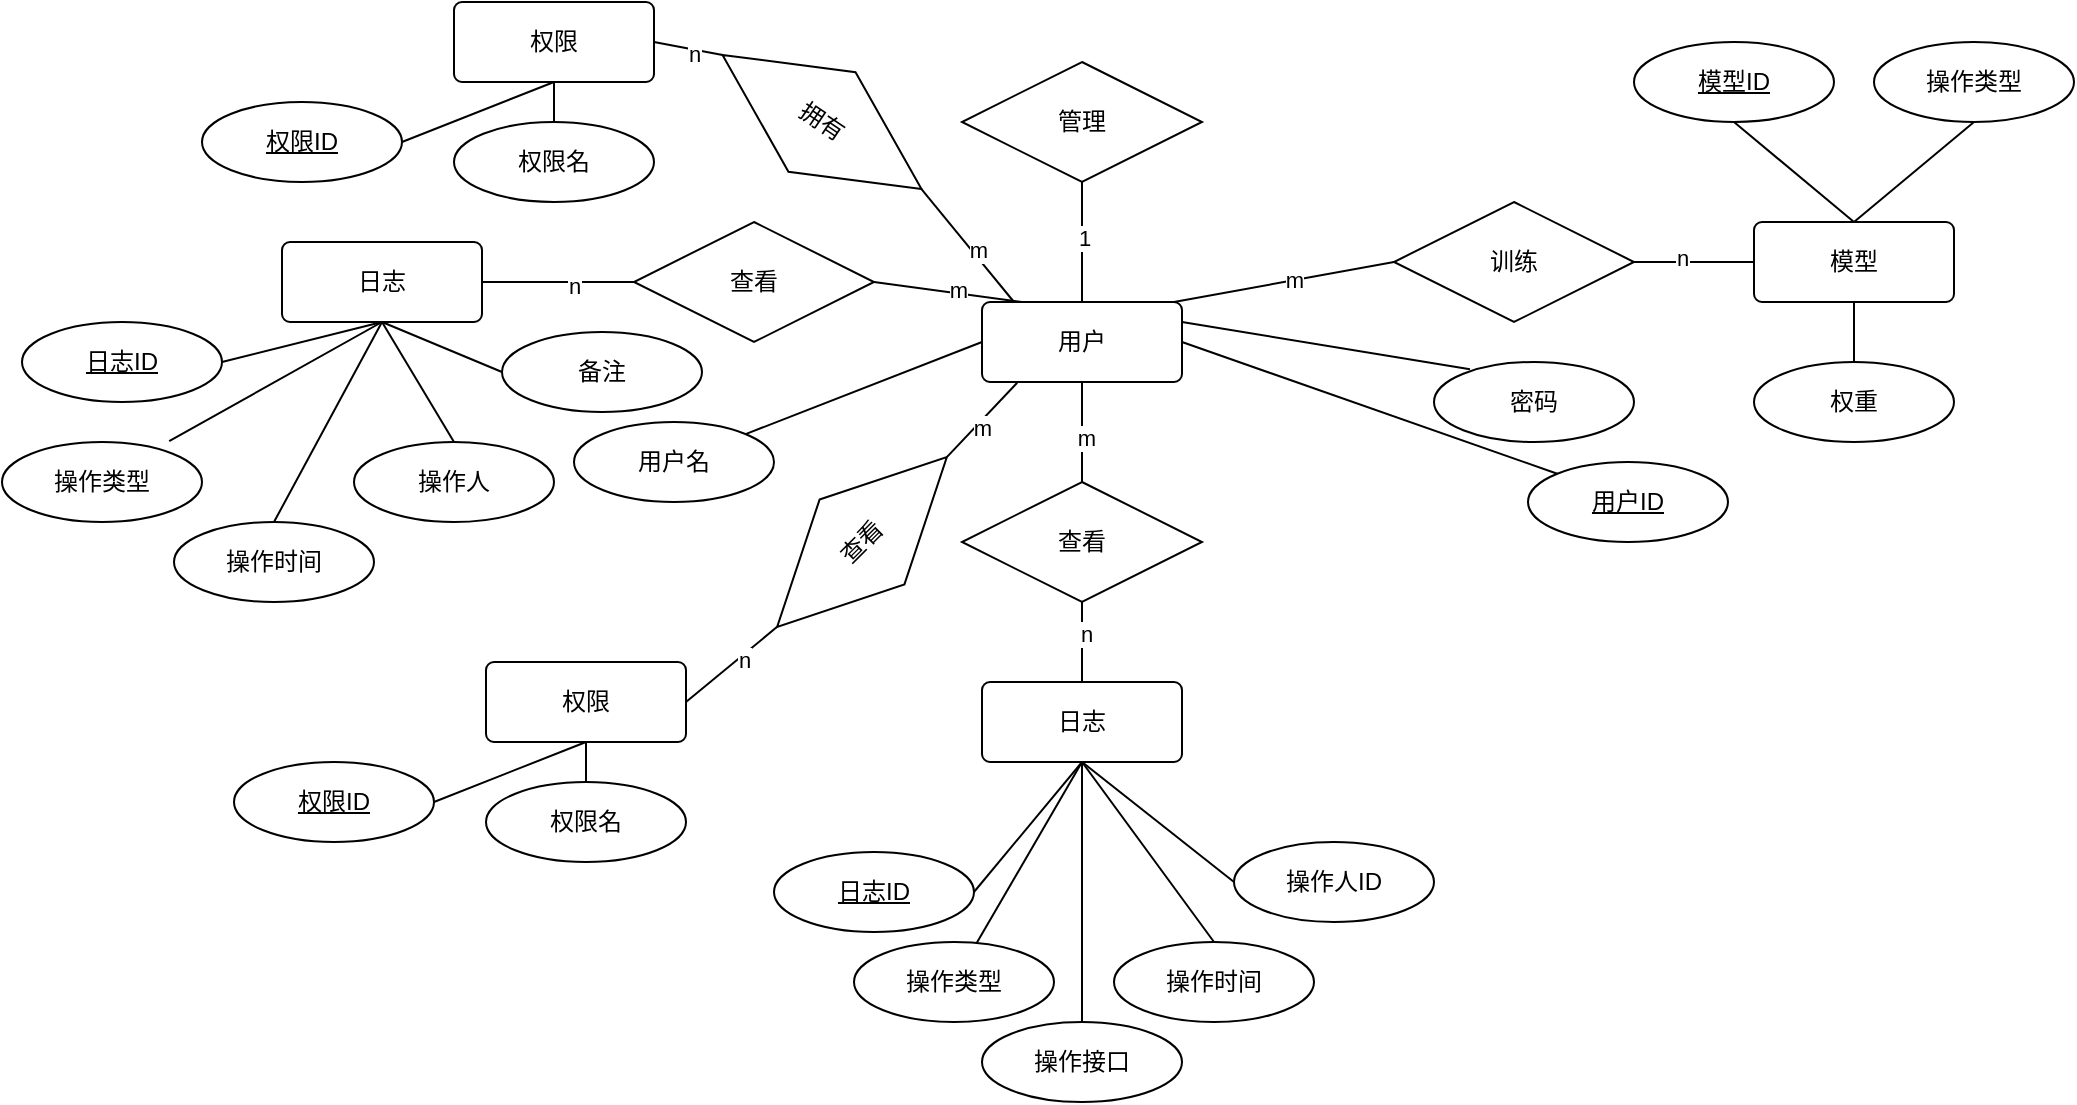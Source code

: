 <mxfile version="24.5.4" type="github">
  <diagram name="Page-1" id="A7MdUU53E3rQHlgcuJL7">
    <mxGraphModel dx="1290" dy="530" grid="1" gridSize="10" guides="1" tooltips="1" connect="1" arrows="1" fold="1" page="1" pageScale="1" pageWidth="827" pageHeight="1169" math="0" shadow="0">
      <root>
        <mxCell id="0" />
        <mxCell id="1" parent="0" />
        <mxCell id="KGPM8B4EujTWmbZvzeQu-2" value="管理" style="shape=rhombus;perimeter=rhombusPerimeter;whiteSpace=wrap;html=1;align=center;" vertex="1" parent="1">
          <mxGeometry x="544" y="220" width="120" height="60" as="geometry" />
        </mxCell>
        <mxCell id="KGPM8B4EujTWmbZvzeQu-4" value="用户" style="rounded=1;arcSize=10;whiteSpace=wrap;html=1;align=center;" vertex="1" parent="1">
          <mxGeometry x="554" y="340" width="100" height="40" as="geometry" />
        </mxCell>
        <mxCell id="KGPM8B4EujTWmbZvzeQu-6" value="用户ID" style="ellipse;whiteSpace=wrap;html=1;align=center;fontStyle=4;" vertex="1" parent="1">
          <mxGeometry x="827" y="420" width="100" height="40" as="geometry" />
        </mxCell>
        <mxCell id="KGPM8B4EujTWmbZvzeQu-9" value="" style="endArrow=none;html=1;rounded=0;entryX=0.5;entryY=1;entryDx=0;entryDy=0;exitX=0.5;exitY=0;exitDx=0;exitDy=0;" edge="1" parent="1" source="KGPM8B4EujTWmbZvzeQu-4" target="KGPM8B4EujTWmbZvzeQu-2">
          <mxGeometry relative="1" as="geometry">
            <mxPoint x="454" y="290" as="sourcePoint" />
            <mxPoint x="614" y="290" as="targetPoint" />
          </mxGeometry>
        </mxCell>
        <mxCell id="KGPM8B4EujTWmbZvzeQu-10" value="1" style="edgeLabel;html=1;align=center;verticalAlign=middle;resizable=0;points=[];" vertex="1" connectable="0" parent="KGPM8B4EujTWmbZvzeQu-9">
          <mxGeometry x="0.067" y="-1" relative="1" as="geometry">
            <mxPoint as="offset" />
          </mxGeometry>
        </mxCell>
        <mxCell id="KGPM8B4EujTWmbZvzeQu-11" value="" style="endArrow=none;html=1;rounded=0;exitX=1;exitY=0.5;exitDx=0;exitDy=0;entryX=0;entryY=0;entryDx=0;entryDy=0;" edge="1" parent="1" source="KGPM8B4EujTWmbZvzeQu-4" target="KGPM8B4EujTWmbZvzeQu-6">
          <mxGeometry relative="1" as="geometry">
            <mxPoint x="564" y="310" as="sourcePoint" />
            <mxPoint x="724" y="310" as="targetPoint" />
          </mxGeometry>
        </mxCell>
        <mxCell id="KGPM8B4EujTWmbZvzeQu-13" value="" style="endArrow=none;html=1;rounded=0;exitX=1;exitY=0.25;exitDx=0;exitDy=0;entryX=0.04;entryY=0.34;entryDx=0;entryDy=0;entryPerimeter=0;" edge="1" parent="1" source="KGPM8B4EujTWmbZvzeQu-4">
          <mxGeometry relative="1" as="geometry">
            <mxPoint x="664" y="370" as="sourcePoint" />
            <mxPoint x="798" y="373.6" as="targetPoint" />
          </mxGeometry>
        </mxCell>
        <mxCell id="KGPM8B4EujTWmbZvzeQu-14" value="查看" style="shape=rhombus;perimeter=rhombusPerimeter;whiteSpace=wrap;html=1;align=center;" vertex="1" parent="1">
          <mxGeometry x="544" y="430" width="120" height="60" as="geometry" />
        </mxCell>
        <mxCell id="KGPM8B4EujTWmbZvzeQu-15" value="" style="endArrow=none;html=1;rounded=0;entryX=0.5;entryY=0;entryDx=0;entryDy=0;" edge="1" parent="1" source="KGPM8B4EujTWmbZvzeQu-4" target="KGPM8B4EujTWmbZvzeQu-14">
          <mxGeometry relative="1" as="geometry">
            <mxPoint x="564" y="310" as="sourcePoint" />
            <mxPoint x="724" y="310" as="targetPoint" />
          </mxGeometry>
        </mxCell>
        <mxCell id="KGPM8B4EujTWmbZvzeQu-16" value="m" style="edgeLabel;html=1;align=center;verticalAlign=middle;resizable=0;points=[];" vertex="1" connectable="0" parent="KGPM8B4EujTWmbZvzeQu-15">
          <mxGeometry x="0.12" y="2" relative="1" as="geometry">
            <mxPoint as="offset" />
          </mxGeometry>
        </mxCell>
        <mxCell id="KGPM8B4EujTWmbZvzeQu-17" value="日志" style="rounded=1;arcSize=10;whiteSpace=wrap;html=1;align=center;" vertex="1" parent="1">
          <mxGeometry x="554" y="530" width="100" height="40" as="geometry" />
        </mxCell>
        <mxCell id="KGPM8B4EujTWmbZvzeQu-20" value="" style="endArrow=none;html=1;rounded=0;entryX=0.5;entryY=0;entryDx=0;entryDy=0;exitX=0.5;exitY=1;exitDx=0;exitDy=0;" edge="1" parent="1" source="KGPM8B4EujTWmbZvzeQu-14" target="KGPM8B4EujTWmbZvzeQu-17">
          <mxGeometry relative="1" as="geometry">
            <mxPoint x="594" y="490" as="sourcePoint" />
            <mxPoint x="754" y="490" as="targetPoint" />
          </mxGeometry>
        </mxCell>
        <mxCell id="KGPM8B4EujTWmbZvzeQu-21" value="n" style="edgeLabel;html=1;align=center;verticalAlign=middle;resizable=0;points=[];" vertex="1" connectable="0" parent="KGPM8B4EujTWmbZvzeQu-20">
          <mxGeometry x="-0.2" y="2" relative="1" as="geometry">
            <mxPoint as="offset" />
          </mxGeometry>
        </mxCell>
        <mxCell id="KGPM8B4EujTWmbZvzeQu-25" value="日志ID" style="ellipse;whiteSpace=wrap;html=1;align=center;fontStyle=4;" vertex="1" parent="1">
          <mxGeometry x="450" y="615" width="100" height="40" as="geometry" />
        </mxCell>
        <mxCell id="KGPM8B4EujTWmbZvzeQu-26" value="" style="endArrow=none;html=1;rounded=0;entryX=1;entryY=0.5;entryDx=0;entryDy=0;exitX=0.5;exitY=1;exitDx=0;exitDy=0;" edge="1" parent="1" target="KGPM8B4EujTWmbZvzeQu-25" source="KGPM8B4EujTWmbZvzeQu-17">
          <mxGeometry relative="1" as="geometry">
            <mxPoint x="614" y="590" as="sourcePoint" />
            <mxPoint x="684" y="540" as="targetPoint" />
          </mxGeometry>
        </mxCell>
        <mxCell id="KGPM8B4EujTWmbZvzeQu-27" value="" style="endArrow=none;html=1;rounded=0;exitX=0.5;exitY=1;exitDx=0;exitDy=0;entryX=0.5;entryY=0;entryDx=0;entryDy=0;" edge="1" parent="1" source="KGPM8B4EujTWmbZvzeQu-17" target="KGPM8B4EujTWmbZvzeQu-37">
          <mxGeometry relative="1" as="geometry">
            <mxPoint x="614" y="580" as="sourcePoint" />
            <mxPoint x="758" y="604" as="targetPoint" />
          </mxGeometry>
        </mxCell>
        <mxCell id="KGPM8B4EujTWmbZvzeQu-30" value="操作类型" style="ellipse;whiteSpace=wrap;html=1;align=center;" vertex="1" parent="1">
          <mxGeometry x="490" y="660" width="100" height="40" as="geometry" />
        </mxCell>
        <mxCell id="KGPM8B4EujTWmbZvzeQu-31" value="" style="endArrow=none;html=1;rounded=0;exitX=0.5;exitY=1;exitDx=0;exitDy=0;" edge="1" parent="1" source="KGPM8B4EujTWmbZvzeQu-17" target="KGPM8B4EujTWmbZvzeQu-30">
          <mxGeometry relative="1" as="geometry">
            <mxPoint x="610" y="539" as="sourcePoint" />
            <mxPoint x="524" y="620" as="targetPoint" />
          </mxGeometry>
        </mxCell>
        <mxCell id="KGPM8B4EujTWmbZvzeQu-32" value="操作接口" style="ellipse;whiteSpace=wrap;html=1;align=center;" vertex="1" parent="1">
          <mxGeometry x="554" y="700" width="100" height="40" as="geometry" />
        </mxCell>
        <mxCell id="KGPM8B4EujTWmbZvzeQu-33" value="" style="endArrow=none;html=1;rounded=0;entryX=0.5;entryY=0;entryDx=0;entryDy=0;exitX=0.5;exitY=1;exitDx=0;exitDy=0;" edge="1" parent="1" source="KGPM8B4EujTWmbZvzeQu-17" target="KGPM8B4EujTWmbZvzeQu-32">
          <mxGeometry relative="1" as="geometry">
            <mxPoint x="604" y="570" as="sourcePoint" />
            <mxPoint x="534" y="630" as="targetPoint" />
          </mxGeometry>
        </mxCell>
        <mxCell id="KGPM8B4EujTWmbZvzeQu-37" value="操作时间" style="ellipse;whiteSpace=wrap;html=1;align=center;" vertex="1" parent="1">
          <mxGeometry x="620" y="660" width="100" height="40" as="geometry" />
        </mxCell>
        <mxCell id="KGPM8B4EujTWmbZvzeQu-38" value="操作人ID" style="ellipse;whiteSpace=wrap;html=1;align=center;" vertex="1" parent="1">
          <mxGeometry x="680" y="610" width="100" height="40" as="geometry" />
        </mxCell>
        <mxCell id="KGPM8B4EujTWmbZvzeQu-39" value="" style="endArrow=none;html=1;rounded=0;entryX=0;entryY=0.5;entryDx=0;entryDy=0;exitX=0.5;exitY=1;exitDx=0;exitDy=0;" edge="1" parent="1" source="KGPM8B4EujTWmbZvzeQu-17" target="KGPM8B4EujTWmbZvzeQu-38">
          <mxGeometry relative="1" as="geometry">
            <mxPoint x="604" y="571" as="sourcePoint" />
            <mxPoint x="664" y="630" as="targetPoint" />
          </mxGeometry>
        </mxCell>
        <mxCell id="KGPM8B4EujTWmbZvzeQu-40" value="用户名" style="ellipse;whiteSpace=wrap;html=1;align=center;" vertex="1" parent="1">
          <mxGeometry x="350" y="400" width="100" height="40" as="geometry" />
        </mxCell>
        <mxCell id="KGPM8B4EujTWmbZvzeQu-41" value="" style="endArrow=none;html=1;rounded=0;exitX=0;exitY=0.5;exitDx=0;exitDy=0;" edge="1" parent="1" source="KGPM8B4EujTWmbZvzeQu-4" target="KGPM8B4EujTWmbZvzeQu-40">
          <mxGeometry relative="1" as="geometry">
            <mxPoint x="564" y="410" as="sourcePoint" />
            <mxPoint x="724" y="410" as="targetPoint" />
          </mxGeometry>
        </mxCell>
        <mxCell id="KGPM8B4EujTWmbZvzeQu-42" value="查看" style="shape=rhombus;perimeter=rhombusPerimeter;whiteSpace=wrap;html=1;align=center;" vertex="1" parent="1">
          <mxGeometry x="380" y="300" width="120" height="60" as="geometry" />
        </mxCell>
        <mxCell id="KGPM8B4EujTWmbZvzeQu-43" value="密码" style="ellipse;whiteSpace=wrap;html=1;align=center;" vertex="1" parent="1">
          <mxGeometry x="780" y="370" width="100" height="40" as="geometry" />
        </mxCell>
        <mxCell id="KGPM8B4EujTWmbZvzeQu-45" value="训练" style="shape=rhombus;perimeter=rhombusPerimeter;whiteSpace=wrap;html=1;align=center;" vertex="1" parent="1">
          <mxGeometry x="760" y="290" width="120" height="60" as="geometry" />
        </mxCell>
        <mxCell id="KGPM8B4EujTWmbZvzeQu-46" value="模型" style="rounded=1;arcSize=10;whiteSpace=wrap;html=1;align=center;" vertex="1" parent="1">
          <mxGeometry x="940" y="300" width="100" height="40" as="geometry" />
        </mxCell>
        <mxCell id="KGPM8B4EujTWmbZvzeQu-47" value="" style="endArrow=none;html=1;rounded=0;entryX=0;entryY=0.5;entryDx=0;entryDy=0;exitX=1;exitY=0.5;exitDx=0;exitDy=0;" edge="1" parent="1" source="KGPM8B4EujTWmbZvzeQu-45" target="KGPM8B4EujTWmbZvzeQu-46">
          <mxGeometry relative="1" as="geometry">
            <mxPoint x="940" y="360" as="sourcePoint" />
            <mxPoint x="1100" y="360" as="targetPoint" />
          </mxGeometry>
        </mxCell>
        <mxCell id="KGPM8B4EujTWmbZvzeQu-48" value="n" style="edgeLabel;html=1;align=center;verticalAlign=middle;resizable=0;points=[];" vertex="1" connectable="0" parent="KGPM8B4EujTWmbZvzeQu-47">
          <mxGeometry x="-0.2" y="2" relative="1" as="geometry">
            <mxPoint as="offset" />
          </mxGeometry>
        </mxCell>
        <mxCell id="KGPM8B4EujTWmbZvzeQu-49" value="模型ID" style="ellipse;whiteSpace=wrap;html=1;align=center;fontStyle=4;" vertex="1" parent="1">
          <mxGeometry x="880" y="210" width="100" height="40" as="geometry" />
        </mxCell>
        <mxCell id="KGPM8B4EujTWmbZvzeQu-50" value="" style="endArrow=none;html=1;rounded=0;entryX=0.5;entryY=1;entryDx=0;entryDy=0;exitX=0.5;exitY=0;exitDx=0;exitDy=0;" edge="1" parent="1" source="KGPM8B4EujTWmbZvzeQu-46" target="KGPM8B4EujTWmbZvzeQu-49">
          <mxGeometry relative="1" as="geometry">
            <mxPoint x="981" y="297" as="sourcePoint" />
            <mxPoint x="1030" y="410" as="targetPoint" />
          </mxGeometry>
        </mxCell>
        <mxCell id="KGPM8B4EujTWmbZvzeQu-52" value="操作类型" style="ellipse;whiteSpace=wrap;html=1;align=center;" vertex="1" parent="1">
          <mxGeometry x="1000" y="210" width="100" height="40" as="geometry" />
        </mxCell>
        <mxCell id="KGPM8B4EujTWmbZvzeQu-53" value="" style="endArrow=none;html=1;rounded=0;exitX=0.5;exitY=0;exitDx=0;exitDy=0;entryX=0.5;entryY=1;entryDx=0;entryDy=0;" edge="1" parent="1" target="KGPM8B4EujTWmbZvzeQu-52" source="KGPM8B4EujTWmbZvzeQu-46">
          <mxGeometry relative="1" as="geometry">
            <mxPoint x="950" y="440" as="sourcePoint" />
            <mxPoint x="1040" y="240" as="targetPoint" />
          </mxGeometry>
        </mxCell>
        <mxCell id="KGPM8B4EujTWmbZvzeQu-57" value="权重" style="ellipse;whiteSpace=wrap;html=1;align=center;" vertex="1" parent="1">
          <mxGeometry x="940" y="370" width="100" height="40" as="geometry" />
        </mxCell>
        <mxCell id="KGPM8B4EujTWmbZvzeQu-58" value="" style="endArrow=none;html=1;rounded=0;exitX=0.5;exitY=1;exitDx=0;exitDy=0;" edge="1" parent="1" target="KGPM8B4EujTWmbZvzeQu-57" source="KGPM8B4EujTWmbZvzeQu-46">
          <mxGeometry relative="1" as="geometry">
            <mxPoint x="990" y="350" as="sourcePoint" />
            <mxPoint x="1010" y="500" as="targetPoint" />
          </mxGeometry>
        </mxCell>
        <mxCell id="KGPM8B4EujTWmbZvzeQu-59" value="" style="endArrow=none;html=1;rounded=0;entryX=0;entryY=0.5;entryDx=0;entryDy=0;" edge="1" parent="1" target="KGPM8B4EujTWmbZvzeQu-45">
          <mxGeometry relative="1" as="geometry">
            <mxPoint x="650" y="340" as="sourcePoint" />
            <mxPoint x="810" y="340" as="targetPoint" />
          </mxGeometry>
        </mxCell>
        <mxCell id="KGPM8B4EujTWmbZvzeQu-60" value="m" style="edgeLabel;html=1;align=center;verticalAlign=middle;resizable=0;points=[];" vertex="1" connectable="0" parent="KGPM8B4EujTWmbZvzeQu-59">
          <mxGeometry x="0.089" relative="1" as="geometry">
            <mxPoint as="offset" />
          </mxGeometry>
        </mxCell>
        <mxCell id="KGPM8B4EujTWmbZvzeQu-72" value="日志" style="rounded=1;arcSize=10;whiteSpace=wrap;html=1;align=center;" vertex="1" parent="1">
          <mxGeometry x="204" y="310" width="100" height="40" as="geometry" />
        </mxCell>
        <mxCell id="KGPM8B4EujTWmbZvzeQu-73" value="日志ID" style="ellipse;whiteSpace=wrap;html=1;align=center;fontStyle=4;" vertex="1" parent="1">
          <mxGeometry x="74" y="350" width="100" height="40" as="geometry" />
        </mxCell>
        <mxCell id="KGPM8B4EujTWmbZvzeQu-74" value="" style="endArrow=none;html=1;rounded=0;entryX=1;entryY=0.5;entryDx=0;entryDy=0;exitX=0.5;exitY=1;exitDx=0;exitDy=0;" edge="1" parent="1" source="KGPM8B4EujTWmbZvzeQu-72" target="KGPM8B4EujTWmbZvzeQu-73">
          <mxGeometry relative="1" as="geometry">
            <mxPoint x="264" y="370" as="sourcePoint" />
            <mxPoint x="334" y="320" as="targetPoint" />
          </mxGeometry>
        </mxCell>
        <mxCell id="KGPM8B4EujTWmbZvzeQu-75" value="" style="endArrow=none;html=1;rounded=0;exitX=0.5;exitY=1;exitDx=0;exitDy=0;entryX=0.5;entryY=0;entryDx=0;entryDy=0;" edge="1" parent="1" source="KGPM8B4EujTWmbZvzeQu-72" target="KGPM8B4EujTWmbZvzeQu-80">
          <mxGeometry relative="1" as="geometry">
            <mxPoint x="264" y="360" as="sourcePoint" />
            <mxPoint x="408" y="384" as="targetPoint" />
          </mxGeometry>
        </mxCell>
        <mxCell id="KGPM8B4EujTWmbZvzeQu-76" value="操作类型" style="ellipse;whiteSpace=wrap;html=1;align=center;" vertex="1" parent="1">
          <mxGeometry x="64" y="410" width="100" height="40" as="geometry" />
        </mxCell>
        <mxCell id="KGPM8B4EujTWmbZvzeQu-77" value="" style="endArrow=none;html=1;rounded=0;entryX=0.836;entryY=-0.01;entryDx=0;entryDy=0;entryPerimeter=0;exitX=0.5;exitY=1;exitDx=0;exitDy=0;" edge="1" parent="1" source="KGPM8B4EujTWmbZvzeQu-72" target="KGPM8B4EujTWmbZvzeQu-76">
          <mxGeometry relative="1" as="geometry">
            <mxPoint x="260" y="319" as="sourcePoint" />
            <mxPoint x="174" y="400" as="targetPoint" />
          </mxGeometry>
        </mxCell>
        <mxCell id="KGPM8B4EujTWmbZvzeQu-78" value="操作人" style="ellipse;whiteSpace=wrap;html=1;align=center;" vertex="1" parent="1">
          <mxGeometry x="240" y="410" width="100" height="40" as="geometry" />
        </mxCell>
        <mxCell id="KGPM8B4EujTWmbZvzeQu-79" value="" style="endArrow=none;html=1;rounded=0;entryX=0.5;entryY=0;entryDx=0;entryDy=0;exitX=0.5;exitY=1;exitDx=0;exitDy=0;" edge="1" parent="1" source="KGPM8B4EujTWmbZvzeQu-72" target="KGPM8B4EujTWmbZvzeQu-78">
          <mxGeometry relative="1" as="geometry">
            <mxPoint x="254" y="350" as="sourcePoint" />
            <mxPoint x="184" y="410" as="targetPoint" />
          </mxGeometry>
        </mxCell>
        <mxCell id="KGPM8B4EujTWmbZvzeQu-80" value="操作时间" style="ellipse;whiteSpace=wrap;html=1;align=center;" vertex="1" parent="1">
          <mxGeometry x="150" y="450" width="100" height="40" as="geometry" />
        </mxCell>
        <mxCell id="KGPM8B4EujTWmbZvzeQu-81" value="备注" style="ellipse;whiteSpace=wrap;html=1;align=center;" vertex="1" parent="1">
          <mxGeometry x="314" y="355" width="100" height="40" as="geometry" />
        </mxCell>
        <mxCell id="KGPM8B4EujTWmbZvzeQu-82" value="" style="endArrow=none;html=1;rounded=0;entryX=0;entryY=0.5;entryDx=0;entryDy=0;exitX=0.5;exitY=1;exitDx=0;exitDy=0;" edge="1" parent="1" source="KGPM8B4EujTWmbZvzeQu-72" target="KGPM8B4EujTWmbZvzeQu-81">
          <mxGeometry relative="1" as="geometry">
            <mxPoint x="254" y="351" as="sourcePoint" />
            <mxPoint x="314" y="410" as="targetPoint" />
          </mxGeometry>
        </mxCell>
        <mxCell id="KGPM8B4EujTWmbZvzeQu-83" value="" style="endArrow=none;html=1;rounded=0;entryX=1;entryY=0.5;entryDx=0;entryDy=0;exitX=0;exitY=0.5;exitDx=0;exitDy=0;" edge="1" parent="1" source="KGPM8B4EujTWmbZvzeQu-42" target="KGPM8B4EujTWmbZvzeQu-72">
          <mxGeometry relative="1" as="geometry">
            <mxPoint x="614" y="500" as="sourcePoint" />
            <mxPoint x="614" y="540" as="targetPoint" />
          </mxGeometry>
        </mxCell>
        <mxCell id="KGPM8B4EujTWmbZvzeQu-84" value="n" style="edgeLabel;html=1;align=center;verticalAlign=middle;resizable=0;points=[];" vertex="1" connectable="0" parent="KGPM8B4EujTWmbZvzeQu-83">
          <mxGeometry x="-0.2" y="2" relative="1" as="geometry">
            <mxPoint as="offset" />
          </mxGeometry>
        </mxCell>
        <mxCell id="KGPM8B4EujTWmbZvzeQu-85" value="" style="endArrow=none;html=1;rounded=0;entryX=0.5;entryY=0;entryDx=0;entryDy=0;exitX=1;exitY=0.5;exitDx=0;exitDy=0;" edge="1" parent="1" source="KGPM8B4EujTWmbZvzeQu-42">
          <mxGeometry relative="1" as="geometry">
            <mxPoint x="514" y="260" as="sourcePoint" />
            <mxPoint x="574" y="340" as="targetPoint" />
          </mxGeometry>
        </mxCell>
        <mxCell id="KGPM8B4EujTWmbZvzeQu-86" value="m" style="edgeLabel;html=1;align=center;verticalAlign=middle;resizable=0;points=[];" vertex="1" connectable="0" parent="KGPM8B4EujTWmbZvzeQu-85">
          <mxGeometry x="0.12" y="2" relative="1" as="geometry">
            <mxPoint as="offset" />
          </mxGeometry>
        </mxCell>
        <mxCell id="KGPM8B4EujTWmbZvzeQu-87" value="拥有" style="shape=rhombus;perimeter=rhombusPerimeter;whiteSpace=wrap;html=1;align=center;rotation=34;" vertex="1" parent="1">
          <mxGeometry x="414" y="220" width="120" height="60" as="geometry" />
        </mxCell>
        <mxCell id="KGPM8B4EujTWmbZvzeQu-88" value="权限" style="rounded=1;arcSize=10;whiteSpace=wrap;html=1;align=center;" vertex="1" parent="1">
          <mxGeometry x="290" y="190" width="100" height="40" as="geometry" />
        </mxCell>
        <mxCell id="KGPM8B4EujTWmbZvzeQu-89" value="权限ID" style="ellipse;whiteSpace=wrap;html=1;align=center;fontStyle=4;" vertex="1" parent="1">
          <mxGeometry x="164" y="240" width="100" height="40" as="geometry" />
        </mxCell>
        <mxCell id="KGPM8B4EujTWmbZvzeQu-90" value="" style="endArrow=none;html=1;rounded=0;entryX=1;entryY=0.5;entryDx=0;entryDy=0;exitX=0.5;exitY=1;exitDx=0;exitDy=0;" edge="1" parent="1" source="KGPM8B4EujTWmbZvzeQu-88" target="KGPM8B4EujTWmbZvzeQu-89">
          <mxGeometry relative="1" as="geometry">
            <mxPoint x="274" y="150" as="sourcePoint" />
            <mxPoint x="344" y="100" as="targetPoint" />
          </mxGeometry>
        </mxCell>
        <mxCell id="KGPM8B4EujTWmbZvzeQu-94" value="权限名" style="ellipse;whiteSpace=wrap;html=1;align=center;" vertex="1" parent="1">
          <mxGeometry x="290" y="250" width="100" height="40" as="geometry" />
        </mxCell>
        <mxCell id="KGPM8B4EujTWmbZvzeQu-95" value="" style="endArrow=none;html=1;rounded=0;entryX=0.5;entryY=0;entryDx=0;entryDy=0;exitX=0.5;exitY=1;exitDx=0;exitDy=0;" edge="1" parent="1" source="KGPM8B4EujTWmbZvzeQu-88" target="KGPM8B4EujTWmbZvzeQu-94">
          <mxGeometry relative="1" as="geometry">
            <mxPoint x="264" y="130" as="sourcePoint" />
            <mxPoint x="194" y="190" as="targetPoint" />
          </mxGeometry>
        </mxCell>
        <mxCell id="KGPM8B4EujTWmbZvzeQu-99" value="" style="endArrow=none;html=1;rounded=0;entryX=1;entryY=0.5;entryDx=0;entryDy=0;exitX=0;exitY=0.5;exitDx=0;exitDy=0;" edge="1" parent="1" source="KGPM8B4EujTWmbZvzeQu-87" target="KGPM8B4EujTWmbZvzeQu-88">
          <mxGeometry relative="1" as="geometry">
            <mxPoint x="624" y="280" as="sourcePoint" />
            <mxPoint x="624" y="320" as="targetPoint" />
          </mxGeometry>
        </mxCell>
        <mxCell id="KGPM8B4EujTWmbZvzeQu-100" value="n" style="edgeLabel;html=1;align=center;verticalAlign=middle;resizable=0;points=[];" vertex="1" connectable="0" parent="KGPM8B4EujTWmbZvzeQu-99">
          <mxGeometry x="-0.2" y="2" relative="1" as="geometry">
            <mxPoint as="offset" />
          </mxGeometry>
        </mxCell>
        <mxCell id="KGPM8B4EujTWmbZvzeQu-101" value="" style="endArrow=none;html=1;rounded=0;exitX=1;exitY=0.5;exitDx=0;exitDy=0;" edge="1" parent="1" source="KGPM8B4EujTWmbZvzeQu-87">
          <mxGeometry relative="1" as="geometry">
            <mxPoint x="510" y="340" as="sourcePoint" />
            <mxPoint x="570" y="340" as="targetPoint" />
          </mxGeometry>
        </mxCell>
        <mxCell id="KGPM8B4EujTWmbZvzeQu-102" value="m" style="edgeLabel;html=1;align=center;verticalAlign=middle;resizable=0;points=[];" vertex="1" connectable="0" parent="KGPM8B4EujTWmbZvzeQu-101">
          <mxGeometry x="0.12" y="2" relative="1" as="geometry">
            <mxPoint as="offset" />
          </mxGeometry>
        </mxCell>
        <mxCell id="KGPM8B4EujTWmbZvzeQu-103" value="查看" style="shape=rhombus;perimeter=rhombusPerimeter;whiteSpace=wrap;html=1;align=center;rotation=-45;" vertex="1" parent="1">
          <mxGeometry x="434" y="430" width="120" height="60" as="geometry" />
        </mxCell>
        <mxCell id="KGPM8B4EujTWmbZvzeQu-104" value="" style="endArrow=none;html=1;rounded=0;entryX=1;entryY=0.5;entryDx=0;entryDy=0;exitX=0.176;exitY=1.01;exitDx=0;exitDy=0;exitPerimeter=0;" edge="1" parent="1" source="KGPM8B4EujTWmbZvzeQu-4" target="KGPM8B4EujTWmbZvzeQu-103">
          <mxGeometry relative="1" as="geometry">
            <mxPoint x="614" y="390" as="sourcePoint" />
            <mxPoint x="614" y="440" as="targetPoint" />
          </mxGeometry>
        </mxCell>
        <mxCell id="KGPM8B4EujTWmbZvzeQu-105" value="m" style="edgeLabel;html=1;align=center;verticalAlign=middle;resizable=0;points=[];" vertex="1" connectable="0" parent="KGPM8B4EujTWmbZvzeQu-104">
          <mxGeometry x="0.12" y="2" relative="1" as="geometry">
            <mxPoint as="offset" />
          </mxGeometry>
        </mxCell>
        <mxCell id="KGPM8B4EujTWmbZvzeQu-108" value="权限" style="rounded=1;arcSize=10;whiteSpace=wrap;html=1;align=center;" vertex="1" parent="1">
          <mxGeometry x="306" y="520" width="100" height="40" as="geometry" />
        </mxCell>
        <mxCell id="KGPM8B4EujTWmbZvzeQu-109" value="权限ID" style="ellipse;whiteSpace=wrap;html=1;align=center;fontStyle=4;" vertex="1" parent="1">
          <mxGeometry x="180" y="570" width="100" height="40" as="geometry" />
        </mxCell>
        <mxCell id="KGPM8B4EujTWmbZvzeQu-110" value="" style="endArrow=none;html=1;rounded=0;entryX=1;entryY=0.5;entryDx=0;entryDy=0;exitX=0.5;exitY=1;exitDx=0;exitDy=0;" edge="1" parent="1" source="KGPM8B4EujTWmbZvzeQu-108" target="KGPM8B4EujTWmbZvzeQu-109">
          <mxGeometry relative="1" as="geometry">
            <mxPoint x="290" y="480" as="sourcePoint" />
            <mxPoint x="360" y="430" as="targetPoint" />
          </mxGeometry>
        </mxCell>
        <mxCell id="KGPM8B4EujTWmbZvzeQu-111" value="权限名" style="ellipse;whiteSpace=wrap;html=1;align=center;" vertex="1" parent="1">
          <mxGeometry x="306" y="580" width="100" height="40" as="geometry" />
        </mxCell>
        <mxCell id="KGPM8B4EujTWmbZvzeQu-112" value="" style="endArrow=none;html=1;rounded=0;entryX=0.5;entryY=0;entryDx=0;entryDy=0;exitX=0.5;exitY=1;exitDx=0;exitDy=0;" edge="1" parent="1" source="KGPM8B4EujTWmbZvzeQu-108" target="KGPM8B4EujTWmbZvzeQu-111">
          <mxGeometry relative="1" as="geometry">
            <mxPoint x="280" y="460" as="sourcePoint" />
            <mxPoint x="210" y="520" as="targetPoint" />
          </mxGeometry>
        </mxCell>
        <mxCell id="KGPM8B4EujTWmbZvzeQu-113" value="" style="endArrow=none;html=1;rounded=0;entryX=1;entryY=0.5;entryDx=0;entryDy=0;exitX=0;exitY=0.5;exitDx=0;exitDy=0;" edge="1" parent="1" target="KGPM8B4EujTWmbZvzeQu-108" source="KGPM8B4EujTWmbZvzeQu-103">
          <mxGeometry relative="1" as="geometry">
            <mxPoint x="440" y="546" as="sourcePoint" />
            <mxPoint x="640" y="650" as="targetPoint" />
          </mxGeometry>
        </mxCell>
        <mxCell id="KGPM8B4EujTWmbZvzeQu-114" value="n" style="edgeLabel;html=1;align=center;verticalAlign=middle;resizable=0;points=[];" vertex="1" connectable="0" parent="KGPM8B4EujTWmbZvzeQu-113">
          <mxGeometry x="-0.2" y="2" relative="1" as="geometry">
            <mxPoint as="offset" />
          </mxGeometry>
        </mxCell>
      </root>
    </mxGraphModel>
  </diagram>
</mxfile>
